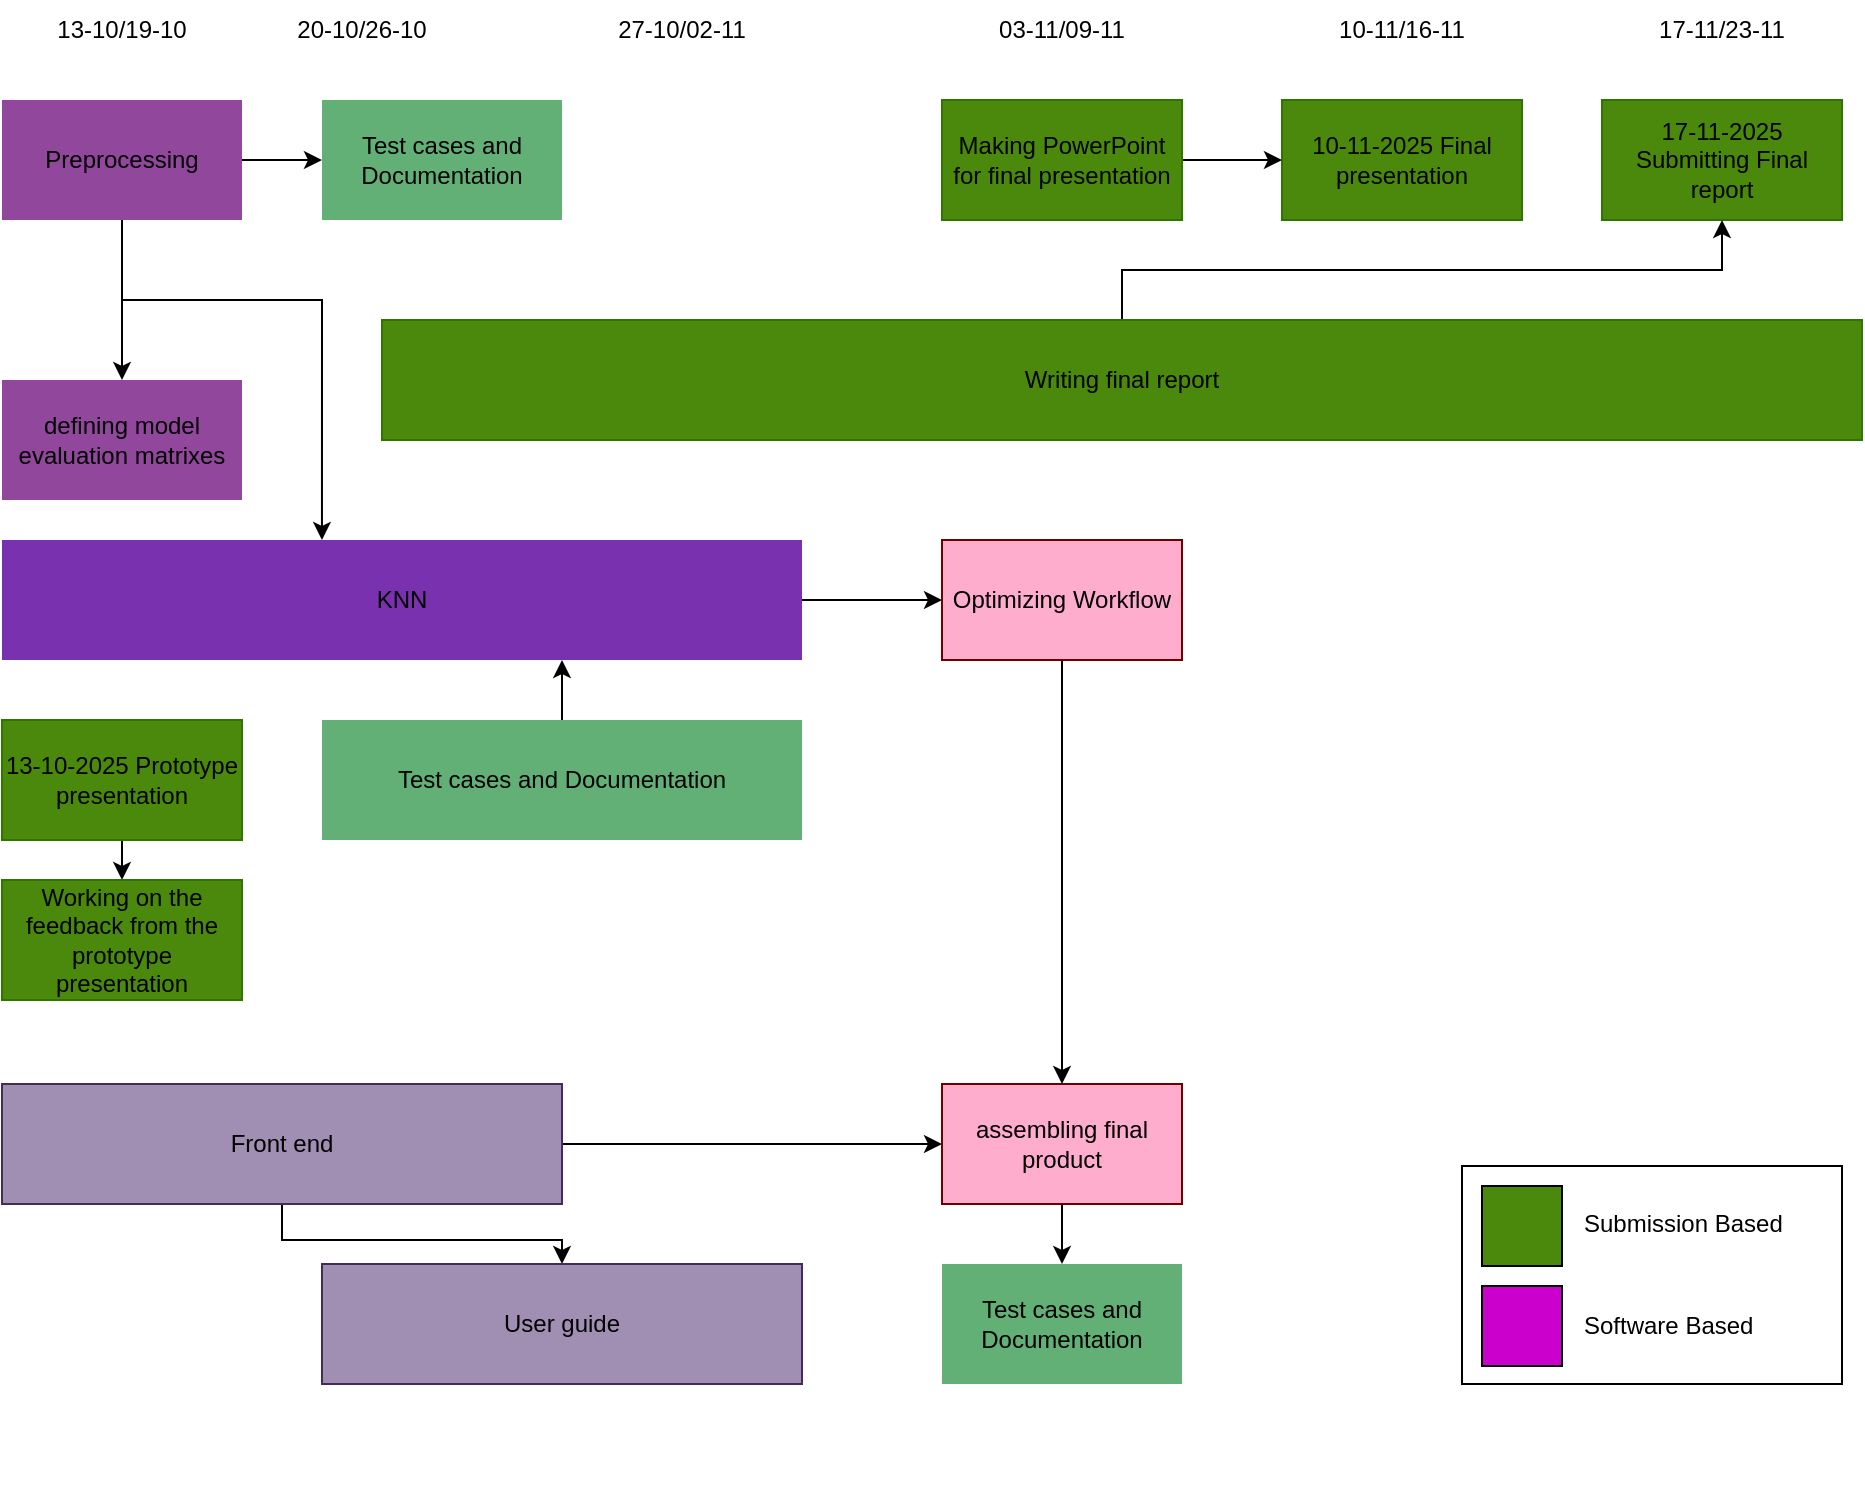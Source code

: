 <mxfile version="28.2.3">
  <diagram name="Page-1" id="zbbegBBSre_oQoZ3Mn-0">
    <mxGraphModel dx="682" dy="846" grid="1" gridSize="10" guides="1" tooltips="1" connect="1" arrows="1" fold="1" page="1" pageScale="1" pageWidth="850" pageHeight="1100" math="0" shadow="0">
      <root>
        <mxCell id="0" />
        <mxCell id="1" parent="0" />
        <mxCell id="Gdr_BZg6z6cCifK96JbI-54" value="" style="edgeStyle=orthogonalEdgeStyle;rounded=0;orthogonalLoop=1;jettySize=auto;html=1;fontColor=light-dark(#000000,#000000);labelBackgroundColor=none;" parent="1" source="Gdr_BZg6z6cCifK96JbI-41" target="Gdr_BZg6z6cCifK96JbI-53" edge="1">
          <mxGeometry relative="1" as="geometry" />
        </mxCell>
        <mxCell id="yptgTZZ8veA4d7DE2FyD-4" style="edgeStyle=orthogonalEdgeStyle;rounded=0;orthogonalLoop=1;jettySize=auto;html=1;exitX=1;exitY=0.5;exitDx=0;exitDy=0;entryX=0;entryY=0.5;entryDx=0;entryDy=0;" edge="1" parent="1" source="Gdr_BZg6z6cCifK96JbI-41" target="Gdr_BZg6z6cCifK96JbI-64">
          <mxGeometry relative="1" as="geometry" />
        </mxCell>
        <mxCell id="yptgTZZ8veA4d7DE2FyD-6" style="edgeStyle=orthogonalEdgeStyle;rounded=0;orthogonalLoop=1;jettySize=auto;html=1;entryX=0.5;entryY=0;entryDx=0;entryDy=0;" edge="1" parent="1">
          <mxGeometry relative="1" as="geometry">
            <mxPoint x="1060" y="180" as="sourcePoint" />
            <mxPoint x="1159.98" y="340" as="targetPoint" />
            <Array as="points">
              <mxPoint x="1060" y="220" />
              <mxPoint x="1160" y="220" />
            </Array>
          </mxGeometry>
        </mxCell>
        <mxCell id="Gdr_BZg6z6cCifK96JbI-41" value="Preprocessing" style="whiteSpace=wrap;html=1;rounded=0;fillColor=light-dark(#91479B,#91479B);strokeColor=none;fontColor=light-dark(#000000,#000000);labelBackgroundColor=none;" parent="1" vertex="1">
          <mxGeometry x="1000" y="120" width="120" height="60" as="geometry" />
        </mxCell>
        <mxCell id="Gdr_BZg6z6cCifK96JbI-81" style="edgeStyle=orthogonalEdgeStyle;rounded=0;orthogonalLoop=1;jettySize=auto;html=1;exitX=1;exitY=0.5;exitDx=0;exitDy=0;entryX=0;entryY=0.5;entryDx=0;entryDy=0;fontColor=light-dark(#000000,#000000);labelBackgroundColor=none;" parent="1" source="Gdr_BZg6z6cCifK96JbI-44" target="Gdr_BZg6z6cCifK96JbI-73" edge="1">
          <mxGeometry relative="1" as="geometry">
            <Array as="points">
              <mxPoint x="1440" y="642" />
              <mxPoint x="1440" y="642" />
            </Array>
          </mxGeometry>
        </mxCell>
        <mxCell id="yptgTZZ8veA4d7DE2FyD-5" style="edgeStyle=orthogonalEdgeStyle;rounded=0;orthogonalLoop=1;jettySize=auto;html=1;exitX=0.5;exitY=1;exitDx=0;exitDy=0;" edge="1" parent="1" source="Gdr_BZg6z6cCifK96JbI-44" target="Gdr_BZg6z6cCifK96JbI-50">
          <mxGeometry relative="1" as="geometry">
            <mxPoint x="1120.148" y="700" as="targetPoint" />
            <Array as="points">
              <mxPoint x="1140" y="690" />
              <mxPoint x="1280" y="690" />
            </Array>
          </mxGeometry>
        </mxCell>
        <mxCell id="Gdr_BZg6z6cCifK96JbI-44" value="Front end" style="whiteSpace=wrap;html=1;rounded=0;fillColor=light-dark(#A18EB3,#A18EB3);fontColor=light-dark(#000000,#000000);strokeColor=#432D57;labelBackgroundColor=none;" parent="1" vertex="1">
          <mxGeometry x="1000" y="612" width="280" height="60" as="geometry" />
        </mxCell>
        <mxCell id="Gdr_BZg6z6cCifK96JbI-49" value="17-11-2025 Submitting Final report" style="rounded=0;whiteSpace=wrap;html=1;fillColor=light-dark(#4A890C,#4A890C);fontColor=light-dark(#000000,#000000);strokeColor=#2D7600;labelBackgroundColor=none;" parent="1" vertex="1">
          <mxGeometry x="1800" y="120" width="120" height="60" as="geometry" />
        </mxCell>
        <mxCell id="Gdr_BZg6z6cCifK96JbI-50" value="User guide" style="whiteSpace=wrap;html=1;rounded=0;fillColor=light-dark(#A18EB3,#A18EB3);fontColor=light-dark(#000000,#000000);strokeColor=#432D57;labelBackgroundColor=none;" parent="1" vertex="1">
          <mxGeometry x="1160" y="702" width="240" height="60" as="geometry" />
        </mxCell>
        <mxCell id="Gdr_BZg6z6cCifK96JbI-53" value="defining model evaluation matrixes" style="whiteSpace=wrap;html=1;rounded=0;fillColor=light-dark(#91479B,#91479B);strokeColor=none;fontColor=light-dark(#000000,#000000);labelBackgroundColor=none;" parent="1" vertex="1">
          <mxGeometry x="1000" y="260" width="120" height="60" as="geometry" />
        </mxCell>
        <mxCell id="Gdr_BZg6z6cCifK96JbI-78" style="edgeStyle=orthogonalEdgeStyle;rounded=0;orthogonalLoop=1;jettySize=auto;html=1;exitX=1;exitY=0.5;exitDx=0;exitDy=0;entryX=0;entryY=0.5;entryDx=0;entryDy=0;fontColor=light-dark(#000000,#000000);labelBackgroundColor=none;" parent="1" source="Gdr_BZg6z6cCifK96JbI-59" target="Gdr_BZg6z6cCifK96JbI-77" edge="1">
          <mxGeometry relative="1" as="geometry" />
        </mxCell>
        <mxCell id="Gdr_BZg6z6cCifK96JbI-59" value="KNN" style="whiteSpace=wrap;html=1;rounded=0;fillColor=light-dark(#7931AF,#7931AF);strokeColor=none;fontColor=light-dark(#000000,#000000);labelBackgroundColor=none;" parent="1" vertex="1">
          <mxGeometry x="1000" y="340" width="400" height="60" as="geometry" />
        </mxCell>
        <mxCell id="Gdr_BZg6z6cCifK96JbI-64" value="Test cases and Documentation" style="rounded=0;whiteSpace=wrap;html=1;fillColor=light-dark(#63B076,#63B076);fontColor=light-dark(#000000,#000000);strokeColor=none;labelBackgroundColor=none;" parent="1" vertex="1">
          <mxGeometry x="1160" y="120" width="120" height="60" as="geometry" />
        </mxCell>
        <mxCell id="Gdr_BZg6z6cCifK96JbI-66" value="Test cases and Documentation" style="rounded=0;whiteSpace=wrap;html=1;fillColor=light-dark(#63B076,#63B076);fontColor=light-dark(#000000,#000000);strokeColor=none;labelBackgroundColor=none;" parent="1" vertex="1">
          <mxGeometry x="1160" y="430" width="240" height="60" as="geometry" />
        </mxCell>
        <mxCell id="Gdr_BZg6z6cCifK96JbI-97" style="edgeStyle=orthogonalEdgeStyle;rounded=0;orthogonalLoop=1;jettySize=auto;html=1;exitX=0.5;exitY=1;exitDx=0;exitDy=0;fontColor=light-dark(#000000,#000000);labelBackgroundColor=none;" parent="1" source="Gdr_BZg6z6cCifK96JbI-73" target="Gdr_BZg6z6cCifK96JbI-96" edge="1">
          <mxGeometry relative="1" as="geometry" />
        </mxCell>
        <mxCell id="Gdr_BZg6z6cCifK96JbI-73" value="assembling final product" style="rounded=0;whiteSpace=wrap;html=1;fillColor=light-dark(#FFADCD,#FFADCD);fontColor=light-dark(#000000,#000000);strokeColor=#6F0000;labelBackgroundColor=none;" parent="1" vertex="1">
          <mxGeometry x="1470" y="612" width="120" height="60" as="geometry" />
        </mxCell>
        <mxCell id="Gdr_BZg6z6cCifK96JbI-89" style="edgeStyle=orthogonalEdgeStyle;rounded=0;orthogonalLoop=1;jettySize=auto;html=1;exitX=0.5;exitY=1;exitDx=0;exitDy=0;entryX=0.5;entryY=0;entryDx=0;entryDy=0;fontColor=light-dark(#000000,#000000);labelBackgroundColor=none;" parent="1" source="Gdr_BZg6z6cCifK96JbI-74" target="Gdr_BZg6z6cCifK96JbI-75" edge="1">
          <mxGeometry relative="1" as="geometry" />
        </mxCell>
        <mxCell id="Gdr_BZg6z6cCifK96JbI-74" value="13-10-2025 Prototype presentation" style="rounded=0;whiteSpace=wrap;html=1;fillColor=light-dark(#4A890C,#4A890C);fontColor=light-dark(#000000,#000000);strokeColor=#2D7600;labelBackgroundColor=none;" parent="1" vertex="1">
          <mxGeometry x="1000" y="430" width="120" height="60" as="geometry" />
        </mxCell>
        <mxCell id="Gdr_BZg6z6cCifK96JbI-75" value="Working on the feedback from the prototype presentation" style="rounded=0;whiteSpace=wrap;html=1;fillColor=light-dark(#4A890C,#4A890C);fontColor=light-dark(#000000,#000000);strokeColor=#2D7600;labelBackgroundColor=none;" parent="1" vertex="1">
          <mxGeometry x="1000" y="510" width="120" height="60" as="geometry" />
        </mxCell>
        <mxCell id="Gdr_BZg6z6cCifK96JbI-80" style="edgeStyle=orthogonalEdgeStyle;rounded=0;orthogonalLoop=1;jettySize=auto;html=1;exitX=0.5;exitY=1;exitDx=0;exitDy=0;entryX=0.5;entryY=0;entryDx=0;entryDy=0;fontColor=light-dark(#000000,#000000);labelBackgroundColor=none;" parent="1" source="Gdr_BZg6z6cCifK96JbI-77" target="Gdr_BZg6z6cCifK96JbI-73" edge="1">
          <mxGeometry relative="1" as="geometry" />
        </mxCell>
        <mxCell id="Gdr_BZg6z6cCifK96JbI-77" value="Optimizing Workflow" style="rounded=0;whiteSpace=wrap;html=1;fillColor=light-dark(#FFADCD,#FFADCD);strokeColor=#6F0000;fontColor=light-dark(#000000,#000000);labelBackgroundColor=none;" parent="1" vertex="1">
          <mxGeometry x="1470" y="340" width="120" height="60" as="geometry" />
        </mxCell>
        <mxCell id="yptgTZZ8veA4d7DE2FyD-9" style="edgeStyle=orthogonalEdgeStyle;rounded=0;orthogonalLoop=1;jettySize=auto;html=1;exitX=0.5;exitY=0;exitDx=0;exitDy=0;entryX=0.5;entryY=1;entryDx=0;entryDy=0;" edge="1" parent="1" source="Gdr_BZg6z6cCifK96JbI-82" target="Gdr_BZg6z6cCifK96JbI-49">
          <mxGeometry relative="1" as="geometry" />
        </mxCell>
        <mxCell id="Gdr_BZg6z6cCifK96JbI-82" value="Writing final report" style="rounded=0;whiteSpace=wrap;html=1;fillColor=light-dark(#4A890C,#4A890C);fontColor=light-dark(#000000,#000000);strokeColor=#2D7600;labelBackgroundColor=none;" parent="1" vertex="1">
          <mxGeometry x="1190" y="230" width="740" height="60" as="geometry" />
        </mxCell>
        <mxCell id="Gdr_BZg6z6cCifK96JbI-83" value="10-11-2025 Final presentation" style="rounded=0;whiteSpace=wrap;html=1;fillColor=light-dark(#4A890C,#4A890C);fontColor=light-dark(#000000,#000000);strokeColor=#2D7600;labelBackgroundColor=none;" parent="1" vertex="1">
          <mxGeometry x="1640" y="120" width="120" height="60" as="geometry" />
        </mxCell>
        <mxCell id="Gdr_BZg6z6cCifK96JbI-85" style="edgeStyle=orthogonalEdgeStyle;rounded=0;orthogonalLoop=1;jettySize=auto;html=1;exitX=1;exitY=0.5;exitDx=0;exitDy=0;entryX=0;entryY=0.5;entryDx=0;entryDy=0;fontColor=light-dark(#000000,#000000);labelBackgroundColor=none;" parent="1" source="Gdr_BZg6z6cCifK96JbI-84" target="Gdr_BZg6z6cCifK96JbI-83" edge="1">
          <mxGeometry relative="1" as="geometry" />
        </mxCell>
        <mxCell id="Gdr_BZg6z6cCifK96JbI-84" value="Making PowerPoint for final presentation" style="rounded=0;whiteSpace=wrap;html=1;fillColor=light-dark(#4A890C,#4A890C);fontColor=light-dark(#000000,#000000);strokeColor=#2D7600;labelBackgroundColor=none;" parent="1" vertex="1">
          <mxGeometry x="1470" y="120" width="120" height="60" as="geometry" />
        </mxCell>
        <mxCell id="Gdr_BZg6z6cCifK96JbI-96" value="Test cases and Documentation" style="rounded=0;whiteSpace=wrap;html=1;fillColor=light-dark(#63B076,#63B076);fontColor=light-dark(#000000,#000000);strokeColor=none;labelBackgroundColor=none;" parent="1" vertex="1">
          <mxGeometry x="1470" y="702" width="120" height="60" as="geometry" />
        </mxCell>
        <mxCell id="Gdr_BZg6z6cCifK96JbI-106" value="13-10/19-10" style="text;html=1;align=center;verticalAlign=middle;whiteSpace=wrap;rounded=0;fontColor=light-dark(#000000,#000000);labelBackgroundColor=none;" parent="1" vertex="1">
          <mxGeometry x="1000" y="70" width="120" height="30" as="geometry" />
        </mxCell>
        <mxCell id="Gdr_BZg6z6cCifK96JbI-107" value="20-10/26-10" style="text;html=1;align=center;verticalAlign=middle;whiteSpace=wrap;rounded=0;fontColor=light-dark(#000000,#000000);labelBackgroundColor=none;" parent="1" vertex="1">
          <mxGeometry x="1120" y="70" width="120" height="30" as="geometry" />
        </mxCell>
        <mxCell id="Gdr_BZg6z6cCifK96JbI-108" value="27-10/02-11" style="text;html=1;align=center;verticalAlign=middle;whiteSpace=wrap;rounded=0;fontColor=light-dark(#000000,#000000);labelBackgroundColor=none;" parent="1" vertex="1">
          <mxGeometry x="1280" y="70" width="120" height="30" as="geometry" />
        </mxCell>
        <mxCell id="Gdr_BZg6z6cCifK96JbI-109" value="03-11/09-11" style="text;html=1;align=center;verticalAlign=middle;whiteSpace=wrap;rounded=0;fontColor=light-dark(#000000,#000000);labelBackgroundColor=none;" parent="1" vertex="1">
          <mxGeometry x="1470" y="70" width="120" height="30" as="geometry" />
        </mxCell>
        <mxCell id="Gdr_BZg6z6cCifK96JbI-110" value="10-11/16-11" style="text;html=1;align=center;verticalAlign=middle;whiteSpace=wrap;rounded=0;fontColor=light-dark(#000000,#000000);labelBackgroundColor=none;" parent="1" vertex="1">
          <mxGeometry x="1640" y="70" width="120" height="30" as="geometry" />
        </mxCell>
        <mxCell id="Gdr_BZg6z6cCifK96JbI-111" value="17-11/23-11" style="text;html=1;align=center;verticalAlign=middle;whiteSpace=wrap;rounded=0;fontColor=light-dark(#000000,#000000);labelBackgroundColor=none;" parent="1" vertex="1">
          <mxGeometry x="1800" y="70" width="120" height="30" as="geometry" />
        </mxCell>
        <mxCell id="Gdr_BZg6z6cCifK96JbI-120" value="" style="group;fontColor=light-dark(#000000,#000000);labelBackgroundColor=none;" parent="1" vertex="1" connectable="0">
          <mxGeometry x="1670" y="652" width="250" height="160" as="geometry" />
        </mxCell>
        <mxCell id="Gdr_BZg6z6cCifK96JbI-119" value="" style="rounded=0;whiteSpace=wrap;html=1;fontColor=light-dark(#000000,#000000);labelBackgroundColor=none;" parent="Gdr_BZg6z6cCifK96JbI-120" vertex="1">
          <mxGeometry x="60" y="1" width="190" height="109" as="geometry" />
        </mxCell>
        <mxCell id="Gdr_BZg6z6cCifK96JbI-113" value="" style="rounded=0;whiteSpace=wrap;html=1;fillColor=light-dark(#4A890C,#4A890C);fontColor=light-dark(#000000,#000000);labelBackgroundColor=none;" parent="Gdr_BZg6z6cCifK96JbI-120" vertex="1">
          <mxGeometry x="70" y="11" width="40" height="40" as="geometry" />
        </mxCell>
        <mxCell id="Gdr_BZg6z6cCifK96JbI-115" value="" style="rounded=0;whiteSpace=wrap;html=1;fillColor=light-dark(#CC00CC,#CC00CC);fontColor=light-dark(#000000,#000000);labelBackgroundColor=none;" parent="Gdr_BZg6z6cCifK96JbI-120" vertex="1">
          <mxGeometry x="70" y="61" width="40" height="40" as="geometry" />
        </mxCell>
        <mxCell id="Gdr_BZg6z6cCifK96JbI-116" value="Submission Based&amp;nbsp;" style="text;html=1;align=left;verticalAlign=middle;whiteSpace=wrap;rounded=0;fontColor=light-dark(#000000,#000000);labelBackgroundColor=none;" parent="Gdr_BZg6z6cCifK96JbI-120" vertex="1">
          <mxGeometry x="119" y="10" width="131" height="40" as="geometry" />
        </mxCell>
        <mxCell id="Gdr_BZg6z6cCifK96JbI-118" value="Software Based" style="text;html=1;align=left;verticalAlign=middle;whiteSpace=wrap;rounded=0;fontColor=light-dark(#000000,#000000);labelBackgroundColor=none;" parent="Gdr_BZg6z6cCifK96JbI-120" vertex="1">
          <mxGeometry x="119" y="61" width="131" height="40" as="geometry" />
        </mxCell>
        <mxCell id="yptgTZZ8veA4d7DE2FyD-2" style="edgeStyle=orthogonalEdgeStyle;rounded=0;orthogonalLoop=1;jettySize=auto;html=1;exitX=0.5;exitY=0;exitDx=0;exitDy=0;entryX=0.7;entryY=1;entryDx=0;entryDy=0;entryPerimeter=0;" edge="1" parent="1" source="Gdr_BZg6z6cCifK96JbI-66" target="Gdr_BZg6z6cCifK96JbI-59">
          <mxGeometry relative="1" as="geometry" />
        </mxCell>
      </root>
    </mxGraphModel>
  </diagram>
</mxfile>
